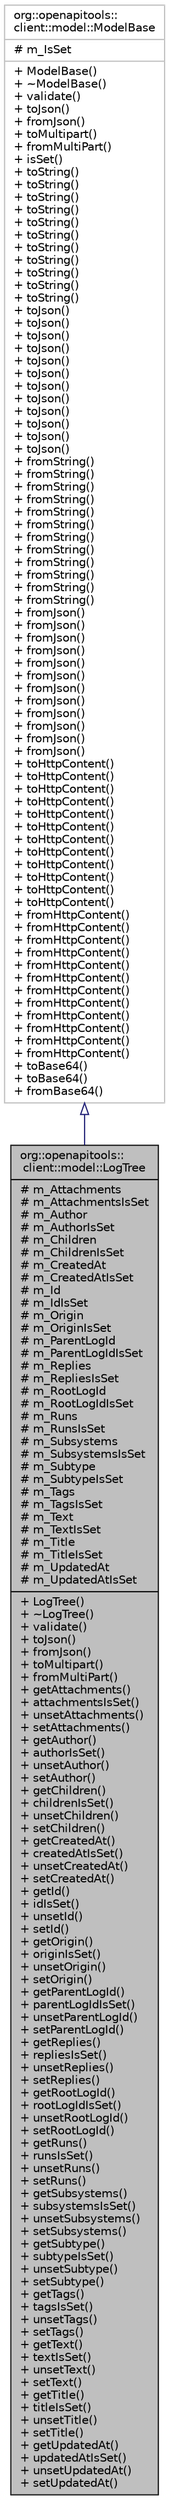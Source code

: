digraph "org::openapitools::client::model::LogTree"
{
 // INTERACTIVE_SVG=YES
 // LATEX_PDF_SIZE
  bgcolor="transparent";
  edge [fontname="Helvetica",fontsize="10",labelfontname="Helvetica",labelfontsize="10"];
  node [fontname="Helvetica",fontsize="10",shape=record];
  Node1 [label="{org::openapitools::\lclient::model::LogTree\n|# m_Attachments\l# m_AttachmentsIsSet\l# m_Author\l# m_AuthorIsSet\l# m_Children\l# m_ChildrenIsSet\l# m_CreatedAt\l# m_CreatedAtIsSet\l# m_Id\l# m_IdIsSet\l# m_Origin\l# m_OriginIsSet\l# m_ParentLogId\l# m_ParentLogIdIsSet\l# m_Replies\l# m_RepliesIsSet\l# m_RootLogId\l# m_RootLogIdIsSet\l# m_Runs\l# m_RunsIsSet\l# m_Subsystems\l# m_SubsystemsIsSet\l# m_Subtype\l# m_SubtypeIsSet\l# m_Tags\l# m_TagsIsSet\l# m_Text\l# m_TextIsSet\l# m_Title\l# m_TitleIsSet\l# m_UpdatedAt\l# m_UpdatedAtIsSet\l|+ LogTree()\l+ ~LogTree()\l+ validate()\l+ toJson()\l+ fromJson()\l+ toMultipart()\l+ fromMultiPart()\l+ getAttachments()\l+ attachmentsIsSet()\l+ unsetAttachments()\l+ setAttachments()\l+ getAuthor()\l+ authorIsSet()\l+ unsetAuthor()\l+ setAuthor()\l+ getChildren()\l+ childrenIsSet()\l+ unsetChildren()\l+ setChildren()\l+ getCreatedAt()\l+ createdAtIsSet()\l+ unsetCreatedAt()\l+ setCreatedAt()\l+ getId()\l+ idIsSet()\l+ unsetId()\l+ setId()\l+ getOrigin()\l+ originIsSet()\l+ unsetOrigin()\l+ setOrigin()\l+ getParentLogId()\l+ parentLogIdIsSet()\l+ unsetParentLogId()\l+ setParentLogId()\l+ getReplies()\l+ repliesIsSet()\l+ unsetReplies()\l+ setReplies()\l+ getRootLogId()\l+ rootLogIdIsSet()\l+ unsetRootLogId()\l+ setRootLogId()\l+ getRuns()\l+ runsIsSet()\l+ unsetRuns()\l+ setRuns()\l+ getSubsystems()\l+ subsystemsIsSet()\l+ unsetSubsystems()\l+ setSubsystems()\l+ getSubtype()\l+ subtypeIsSet()\l+ unsetSubtype()\l+ setSubtype()\l+ getTags()\l+ tagsIsSet()\l+ unsetTags()\l+ setTags()\l+ getText()\l+ textIsSet()\l+ unsetText()\l+ setText()\l+ getTitle()\l+ titleIsSet()\l+ unsetTitle()\l+ setTitle()\l+ getUpdatedAt()\l+ updatedAtIsSet()\l+ unsetUpdatedAt()\l+ setUpdatedAt()\l}",height=0.2,width=0.4,color="black", fillcolor="grey75", style="filled", fontcolor="black",tooltip="Describes an intervention or an event that happened."];
  Node2 -> Node1 [dir="back",color="midnightblue",fontsize="10",style="solid",arrowtail="onormal",fontname="Helvetica"];
  Node2 [label="{org::openapitools::\lclient::model::ModelBase\n|# m_IsSet\l|+ ModelBase()\l+ ~ModelBase()\l+ validate()\l+ toJson()\l+ fromJson()\l+ toMultipart()\l+ fromMultiPart()\l+ isSet()\l+ toString()\l+ toString()\l+ toString()\l+ toString()\l+ toString()\l+ toString()\l+ toString()\l+ toString()\l+ toString()\l+ toString()\l+ toString()\l+ toJson()\l+ toJson()\l+ toJson()\l+ toJson()\l+ toJson()\l+ toJson()\l+ toJson()\l+ toJson()\l+ toJson()\l+ toJson()\l+ toJson()\l+ toJson()\l+ fromString()\l+ fromString()\l+ fromString()\l+ fromString()\l+ fromString()\l+ fromString()\l+ fromString()\l+ fromString()\l+ fromString()\l+ fromString()\l+ fromString()\l+ fromString()\l+ fromJson()\l+ fromJson()\l+ fromJson()\l+ fromJson()\l+ fromJson()\l+ fromJson()\l+ fromJson()\l+ fromJson()\l+ fromJson()\l+ fromJson()\l+ fromJson()\l+ fromJson()\l+ toHttpContent()\l+ toHttpContent()\l+ toHttpContent()\l+ toHttpContent()\l+ toHttpContent()\l+ toHttpContent()\l+ toHttpContent()\l+ toHttpContent()\l+ toHttpContent()\l+ toHttpContent()\l+ toHttpContent()\l+ toHttpContent()\l+ fromHttpContent()\l+ fromHttpContent()\l+ fromHttpContent()\l+ fromHttpContent()\l+ fromHttpContent()\l+ fromHttpContent()\l+ fromHttpContent()\l+ fromHttpContent()\l+ fromHttpContent()\l+ fromHttpContent()\l+ fromHttpContent()\l+ fromHttpContent()\l+ toBase64()\l+ toBase64()\l+ fromBase64()\l}",height=0.2,width=0.4,color="grey75",URL="$classorg_1_1openapitools_1_1client_1_1model_1_1_model_base.html",tooltip=" "];
}
